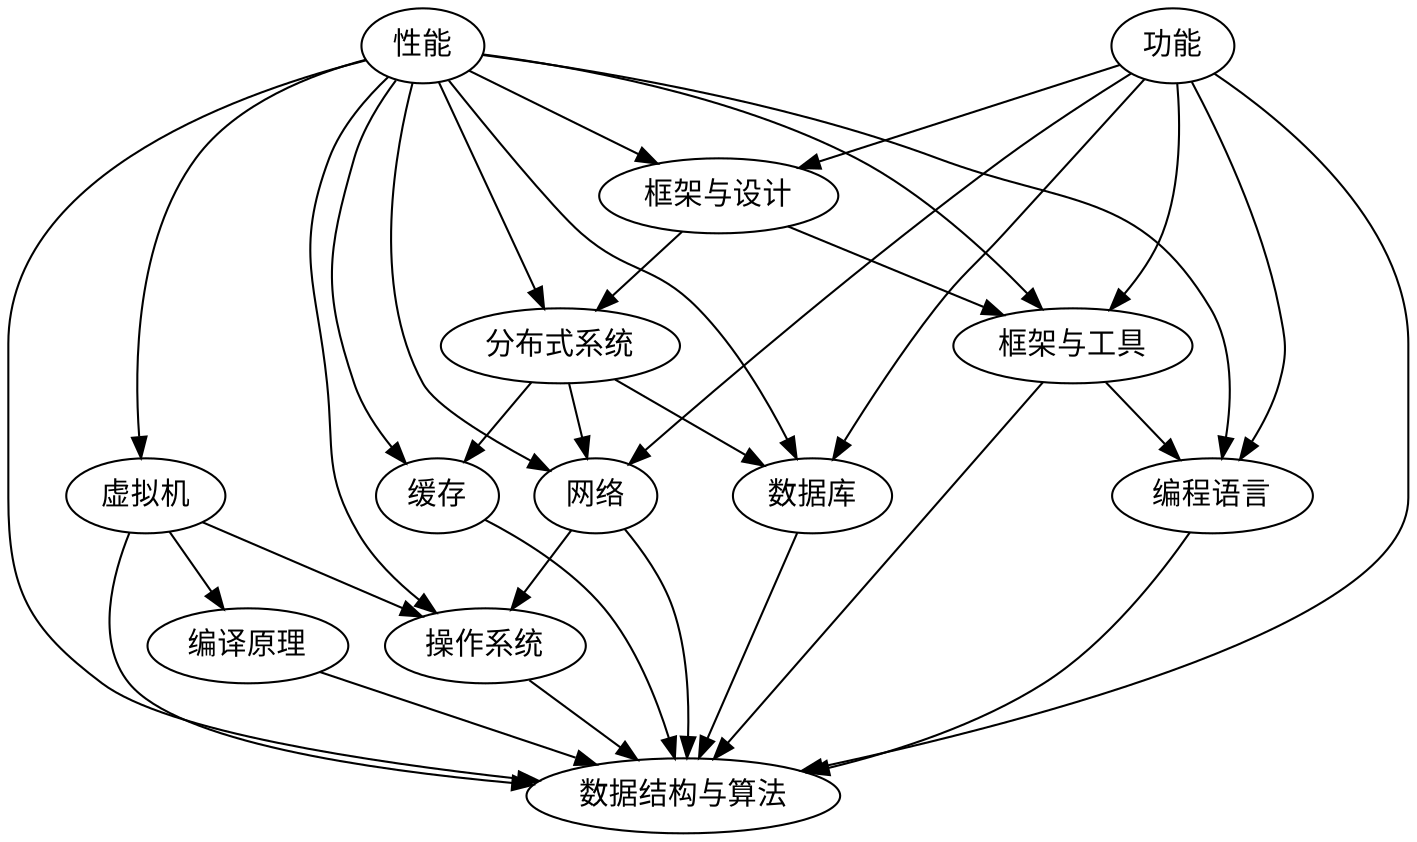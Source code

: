 digraph G {
    ds[label="数据结构与算法"];
    os[label="操作系统"];
    compile[label="编译原理"];
    vbox[label="虚拟机"];
    cache[label="缓存"];
    network[label="网络"];
    database[label="数据库"];
    language[label="编程语言"];
    framekwork_tools[label="框架与工具"];
    distributed_system[label="分布式系统"];
    framework_design[label="框架与设计"];
    performance[label="性能"];
    functions[label="功能"];


//  性能节点
    performance->os;
    performance->ds;
    performance->vbox;
    performance->cache;
    performance->network;
    performance->database;
    performance->language;
    performance->framekwork_tools;
    performance->distributed_system;
    performance->framework_design;

// 功能节点
    functions->network;
    functions->framework_design;
    functions->framekwork_tools;
    functions->language;
    functions->database;
    functions->ds;

    framework_design->framekwork_tools;
    framework_design->distributed_system;

    distributed_system->cache;
    distributed_system->network;
    distributed_system->database;

    framekwork_tools->ds;
    framekwork_tools->language;

    vbox->ds;
    vbox->os;
    vbox->compile;

    cache->ds;

    network->ds;
    network->os;

    database->ds;

    language->ds;

    os->ds;
    compile->ds;

    {rank=same;performance,functions;}
    {rank=same;framekwork_tools,distributed_system;}
    {rank=same;os,compile;}
    {rank=same;vbox,cache,network,database,language;}

}
